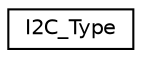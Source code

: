 digraph "Graphical Class Hierarchy"
{
 // LATEX_PDF_SIZE
  edge [fontname="Helvetica",fontsize="10",labelfontname="Helvetica",labelfontsize="10"];
  node [fontname="Helvetica",fontsize="10",shape=record];
  rankdir="LR";
  Node0 [label="I2C_Type",height=0.2,width=0.4,color="black", fillcolor="white", style="filled",URL="$struct_i2_c___type.html",tooltip=" "];
}
